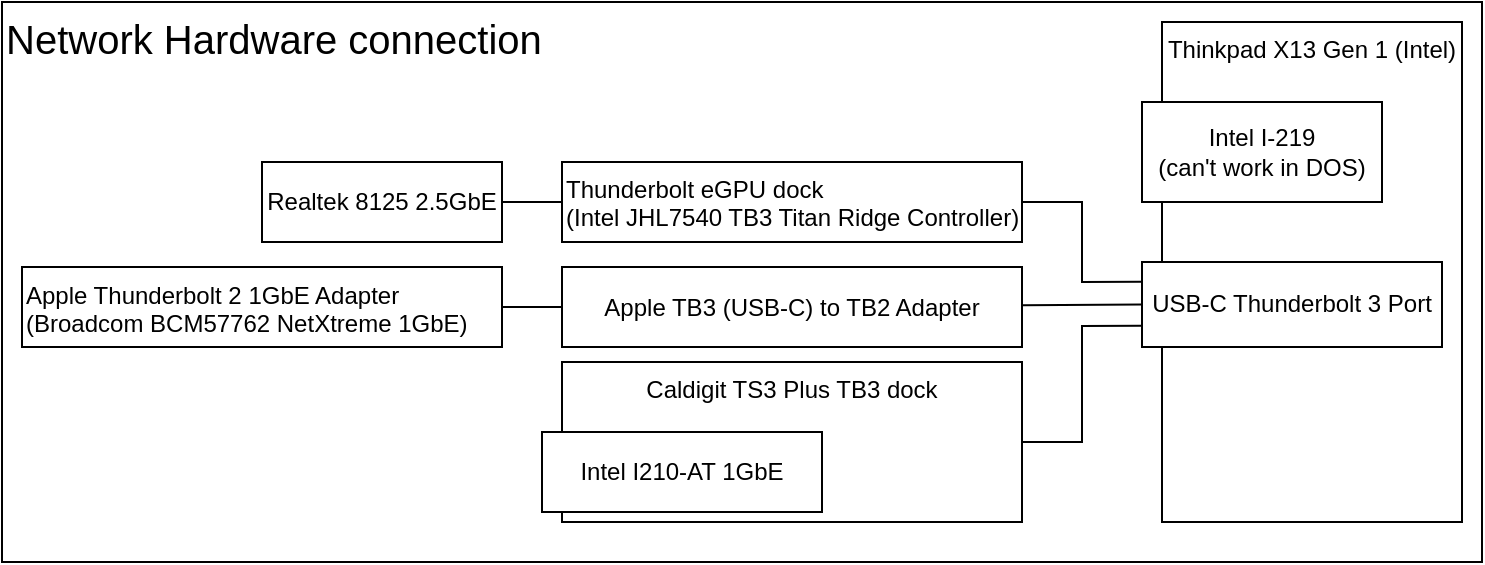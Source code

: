 <mxfile version="24.7.5">
  <diagram name="Page-1" id="P5j5uGYBdMLXxpFgElNC">
    <mxGraphModel dx="1932" dy="706" grid="1" gridSize="10" guides="1" tooltips="1" connect="1" arrows="1" fold="1" page="1" pageScale="1" pageWidth="827" pageHeight="1169" math="0" shadow="0">
      <root>
        <mxCell id="0" />
        <mxCell id="1" parent="0" />
        <mxCell id="dtm30QdLV3LraAzoD6yk-1" value="Network Hardware connection" style="rounded=0;whiteSpace=wrap;html=1;align=left;verticalAlign=top;fontSize=20;" parent="1" vertex="1">
          <mxGeometry x="-250" y="330" width="740" height="280" as="geometry" />
        </mxCell>
        <mxCell id="rTGMUNosR2_1sEjFmUnt-1" value="Thinkpad X13 Gen 1 (Intel)" style="rounded=0;whiteSpace=wrap;html=1;verticalAlign=top;" parent="1" vertex="1">
          <mxGeometry x="330" y="340" width="150" height="250" as="geometry" />
        </mxCell>
        <mxCell id="rTGMUNosR2_1sEjFmUnt-2" value="Intel I-219&lt;br&gt;(can&#39;t work in DOS)" style="rounded=0;whiteSpace=wrap;html=1;" parent="1" vertex="1">
          <mxGeometry x="320" y="380" width="120" height="50" as="geometry" />
        </mxCell>
        <mxCell id="rTGMUNosR2_1sEjFmUnt-3" value="USB-C Thunderbolt 3 Port" style="rounded=0;whiteSpace=wrap;html=1;" parent="1" vertex="1">
          <mxGeometry x="320" y="460" width="150" height="42.5" as="geometry" />
        </mxCell>
        <mxCell id="rTGMUNosR2_1sEjFmUnt-4" value="Thunderbolt eGPU dock&lt;br&gt;&lt;div style=&quot;&quot;&gt;&lt;span style=&quot;background-color: initial;&quot;&gt;(Intel JHL7540 TB3 Titan Ridge Controller)&lt;/span&gt;&lt;/div&gt;" style="rounded=0;whiteSpace=wrap;html=1;verticalAlign=top;align=left;" parent="1" vertex="1">
          <mxGeometry x="30" y="410" width="230" height="40" as="geometry" />
        </mxCell>
        <mxCell id="rTGMUNosR2_1sEjFmUnt-5" value="Realtek 8125 2.5GbE" style="rounded=0;whiteSpace=wrap;html=1;" parent="1" vertex="1">
          <mxGeometry x="-120" y="410" width="120" height="40" as="geometry" />
        </mxCell>
        <mxCell id="rTGMUNosR2_1sEjFmUnt-6" value="Apple Thunderbolt 2 1GbE Adapter&lt;br&gt;(Broadcom BCM57762 NetXtreme 1GbE)" style="rounded=0;whiteSpace=wrap;html=1;verticalAlign=top;align=left;" parent="1" vertex="1">
          <mxGeometry x="-240" y="462.5" width="240" height="40" as="geometry" />
        </mxCell>
        <mxCell id="rTGMUNosR2_1sEjFmUnt-7" value="Apple TB3 (USB-C) to TB2 Adapter" style="rounded=0;whiteSpace=wrap;html=1;" parent="1" vertex="1">
          <mxGeometry x="30" y="462.5" width="230" height="40" as="geometry" />
        </mxCell>
        <mxCell id="rTGMUNosR2_1sEjFmUnt-8" value="Caldigit TS3 Plus TB3 dock" style="rounded=0;whiteSpace=wrap;html=1;verticalAlign=top;" parent="1" vertex="1">
          <mxGeometry x="30" y="510" width="230" height="80" as="geometry" />
        </mxCell>
        <mxCell id="rTGMUNosR2_1sEjFmUnt-9" value="Intel I210-AT 1GbE" style="rounded=0;whiteSpace=wrap;html=1;" parent="1" vertex="1">
          <mxGeometry x="20" y="545" width="140" height="40" as="geometry" />
        </mxCell>
        <mxCell id="dtm30QdLV3LraAzoD6yk-3" value="" style="endArrow=none;html=1;rounded=0;entryX=0;entryY=0.5;entryDx=0;entryDy=0;" parent="1" source="rTGMUNosR2_1sEjFmUnt-7" target="rTGMUNosR2_1sEjFmUnt-3" edge="1">
          <mxGeometry width="50" height="50" relative="1" as="geometry">
            <mxPoint x="210" y="500" as="sourcePoint" />
            <mxPoint x="260" y="450" as="targetPoint" />
          </mxGeometry>
        </mxCell>
        <mxCell id="dtm30QdLV3LraAzoD6yk-4" value="" style="endArrow=none;html=1;rounded=0;exitX=1;exitY=0.5;exitDx=0;exitDy=0;entryX=-0.001;entryY=0.231;entryDx=0;entryDy=0;entryPerimeter=0;" parent="1" source="rTGMUNosR2_1sEjFmUnt-4" target="rTGMUNosR2_1sEjFmUnt-3" edge="1">
          <mxGeometry width="50" height="50" relative="1" as="geometry">
            <mxPoint x="210" y="500" as="sourcePoint" />
            <mxPoint x="290" y="480" as="targetPoint" />
            <Array as="points">
              <mxPoint x="290" y="430" />
              <mxPoint x="290" y="470" />
            </Array>
          </mxGeometry>
        </mxCell>
        <mxCell id="dtm30QdLV3LraAzoD6yk-5" value="" style="endArrow=none;html=1;rounded=0;entryX=0;entryY=0.75;entryDx=0;entryDy=0;exitX=1;exitY=0.5;exitDx=0;exitDy=0;" parent="1" source="rTGMUNosR2_1sEjFmUnt-8" target="rTGMUNosR2_1sEjFmUnt-3" edge="1">
          <mxGeometry width="50" height="50" relative="1" as="geometry">
            <mxPoint x="260" y="520" as="sourcePoint" />
            <mxPoint x="310" y="470" as="targetPoint" />
            <Array as="points">
              <mxPoint x="290" y="550" />
              <mxPoint x="290" y="492" />
            </Array>
          </mxGeometry>
        </mxCell>
        <mxCell id="FYX38ILZAtaCDC18SGGv-2" value="" style="endArrow=none;html=1;rounded=0;exitX=1;exitY=0.5;exitDx=0;exitDy=0;entryX=0;entryY=0.5;entryDx=0;entryDy=0;" parent="1" source="rTGMUNosR2_1sEjFmUnt-5" target="rTGMUNosR2_1sEjFmUnt-4" edge="1">
          <mxGeometry width="50" height="50" relative="1" as="geometry">
            <mxPoint x="140" y="420" as="sourcePoint" />
            <mxPoint x="190" y="370" as="targetPoint" />
          </mxGeometry>
        </mxCell>
        <mxCell id="FYX38ILZAtaCDC18SGGv-3" value="" style="endArrow=none;html=1;rounded=0;exitX=1;exitY=0.5;exitDx=0;exitDy=0;entryX=0;entryY=0.5;entryDx=0;entryDy=0;" parent="1" source="rTGMUNosR2_1sEjFmUnt-6" target="rTGMUNosR2_1sEjFmUnt-7" edge="1">
          <mxGeometry width="50" height="50" relative="1" as="geometry">
            <mxPoint x="70" y="460" as="sourcePoint" />
            <mxPoint x="120" y="410" as="targetPoint" />
          </mxGeometry>
        </mxCell>
      </root>
    </mxGraphModel>
  </diagram>
</mxfile>
